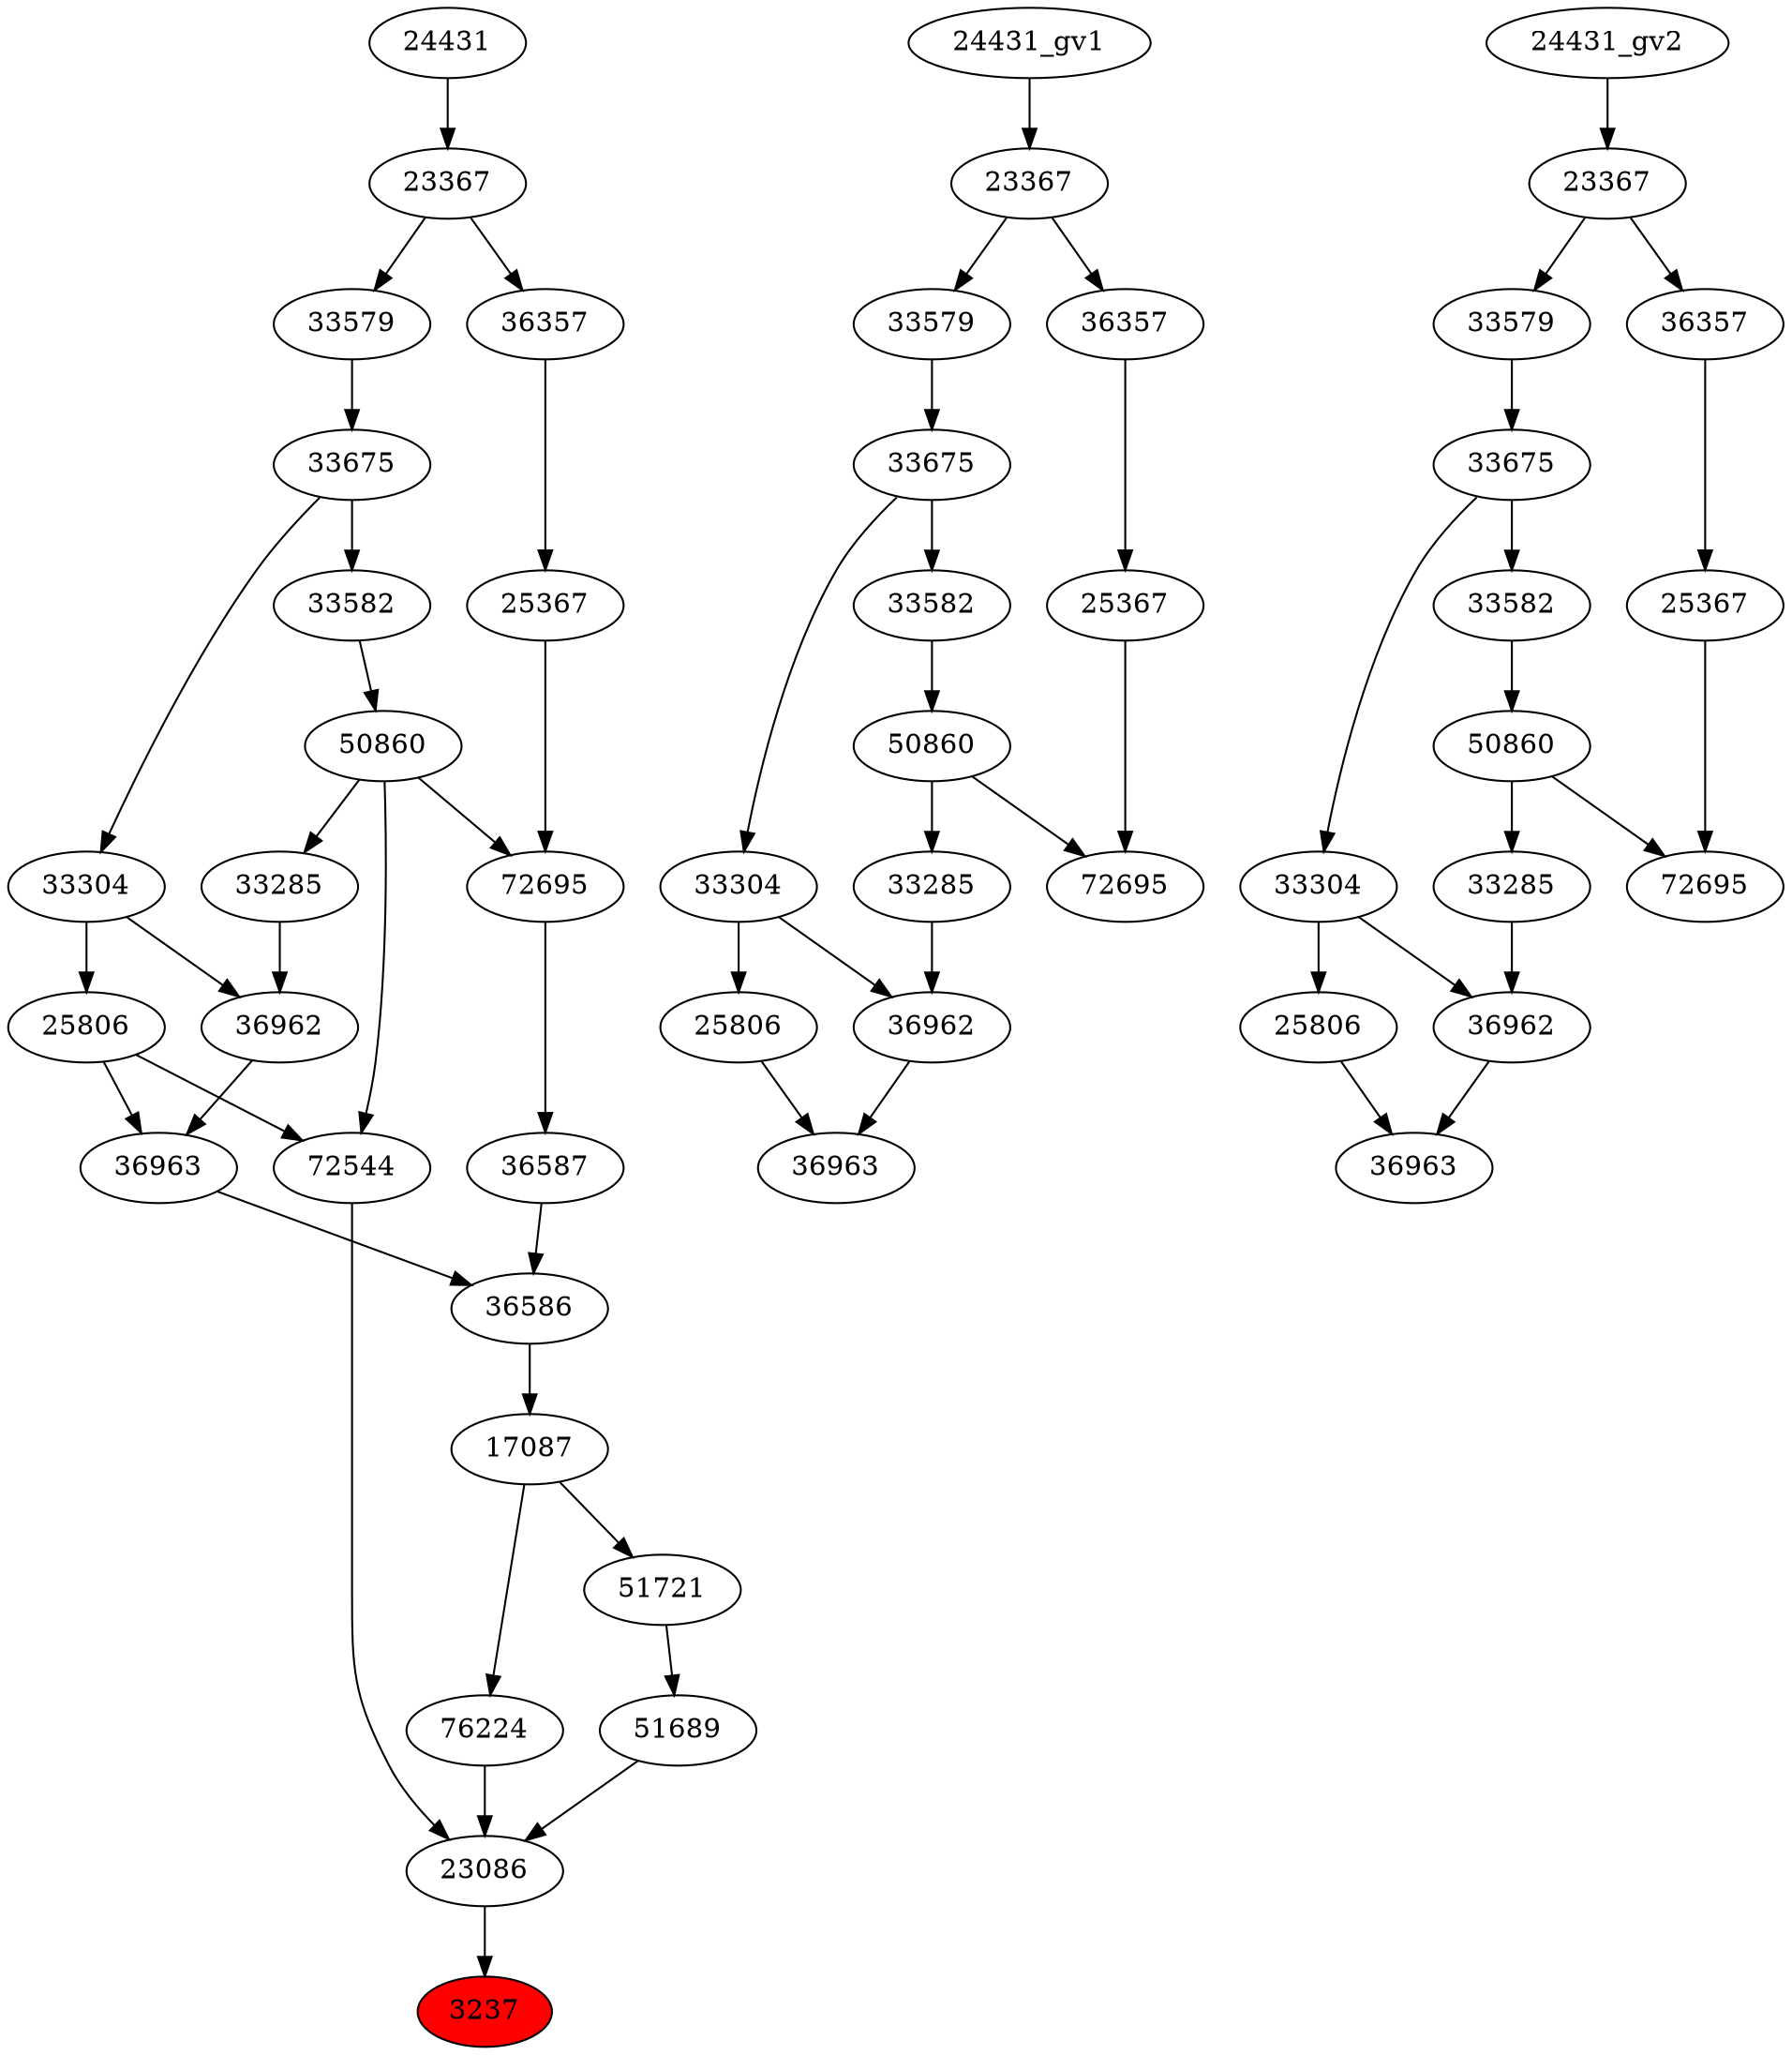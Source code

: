 strict digraph root {
	node [label="\N"];
	{
		node [fillcolor="",
			label="\N",
			style=""
		];
		3237		 [fillcolor=red,
			label=3237,
			style=filled];
		23086		 [label=23086];
		23086 -> 3237;
		72544		 [label=72544];
		72544 -> 23086;
		51689		 [label=51689];
		51689 -> 23086;
		76224		 [label=76224];
		76224 -> 23086;
		50860		 [label=50860];
		50860 -> 72544;
		72695		 [label=72695];
		50860 -> 72695;
		33285		 [label=33285];
		50860 -> 33285;
		25806		 [label=25806];
		25806 -> 72544;
		36963		 [label=36963];
		25806 -> 36963;
		51721		 [label=51721];
		51721 -> 51689;
		17087		 [label=17087];
		17087 -> 76224;
		17087 -> 51721;
		33582		 [label=33582];
		33582 -> 50860;
		33304		 [label=33304];
		33304 -> 25806;
		36962		 [label=36962];
		33304 -> 36962;
		36586		 [label=36586];
		36586 -> 17087;
		33675		 [label=33675];
		33675 -> 33582;
		33675 -> 33304;
		36587		 [label=36587];
		36587 -> 36586;
		36963 -> 36586;
		33579		 [label=33579];
		33579 -> 33675;
		72695 -> 36587;
		36962 -> 36963;
		23367		 [label=23367];
		23367 -> 33579;
		36357		 [label=36357];
		23367 -> 36357;
		25367		 [label=25367];
		25367 -> 72695;
		33285 -> 36962;
		24431		 [label=24431];
		24431 -> 23367;
		36357 -> 25367;
	}
	{
		node [label="\N"];
		"50860_gv1"		 [label=50860];
		"72695_gv1"		 [label=72695];
		"50860_gv1" -> "72695_gv1";
		"33285_gv1"		 [label=33285];
		"50860_gv1" -> "33285_gv1";
		"33582_gv1"		 [label=33582];
		"33582_gv1" -> "50860_gv1";
		"25806_gv1"		 [label=25806];
		"36963_gv1"		 [label=36963];
		"25806_gv1" -> "36963_gv1";
		"33304_gv1"		 [label=33304];
		"33304_gv1" -> "25806_gv1";
		"36962_gv1"		 [label=36962];
		"33304_gv1" -> "36962_gv1";
		"33675_gv1"		 [label=33675];
		"33675_gv1" -> "33582_gv1";
		"33675_gv1" -> "33304_gv1";
		"33579_gv1"		 [label=33579];
		"33579_gv1" -> "33675_gv1";
		"36962_gv1" -> "36963_gv1";
		"23367_gv1"		 [label=23367];
		"23367_gv1" -> "33579_gv1";
		"36357_gv1"		 [label=36357];
		"23367_gv1" -> "36357_gv1";
		"25367_gv1"		 [label=25367];
		"25367_gv1" -> "72695_gv1";
		"33285_gv1" -> "36962_gv1";
		"24431_gv1" -> "23367_gv1";
		"36357_gv1" -> "25367_gv1";
	}
	{
		node [label="\N"];
		"50860_gv2"		 [label=50860];
		"72695_gv2"		 [label=72695];
		"50860_gv2" -> "72695_gv2";
		"33285_gv2"		 [label=33285];
		"50860_gv2" -> "33285_gv2";
		"33582_gv2"		 [label=33582];
		"33582_gv2" -> "50860_gv2";
		"25806_gv2"		 [label=25806];
		"36963_gv2"		 [label=36963];
		"25806_gv2" -> "36963_gv2";
		"33304_gv2"		 [label=33304];
		"33304_gv2" -> "25806_gv2";
		"36962_gv2"		 [label=36962];
		"33304_gv2" -> "36962_gv2";
		"33675_gv2"		 [label=33675];
		"33675_gv2" -> "33582_gv2";
		"33675_gv2" -> "33304_gv2";
		"33579_gv2"		 [label=33579];
		"33579_gv2" -> "33675_gv2";
		"36962_gv2" -> "36963_gv2";
		"23367_gv2"		 [label=23367];
		"23367_gv2" -> "33579_gv2";
		"36357_gv2"		 [label=36357];
		"23367_gv2" -> "36357_gv2";
		"25367_gv2"		 [label=25367];
		"25367_gv2" -> "72695_gv2";
		"33285_gv2" -> "36962_gv2";
		"24431_gv2" -> "23367_gv2";
		"36357_gv2" -> "25367_gv2";
	}
}
